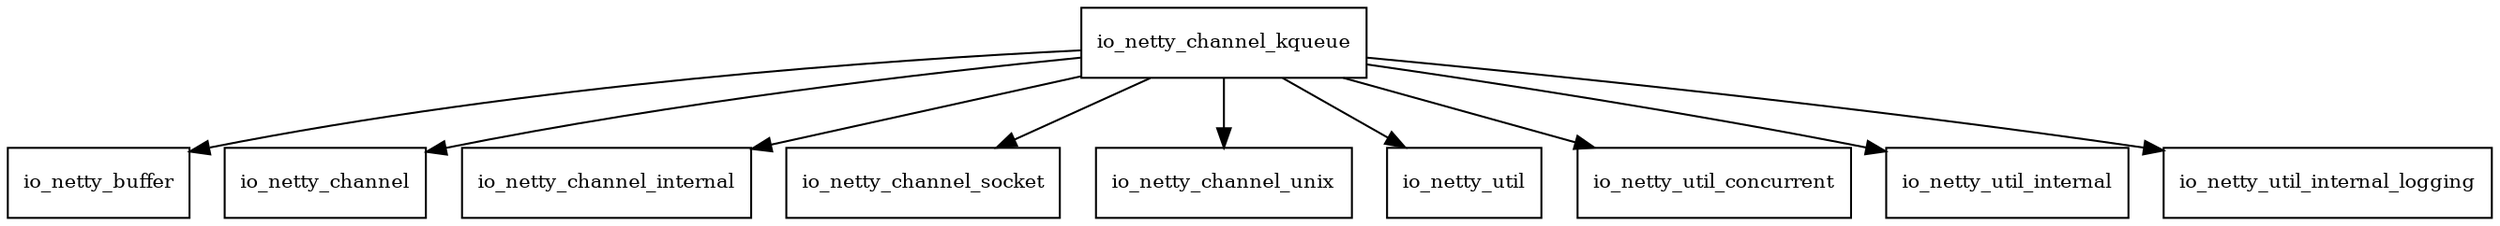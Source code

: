digraph netty_transport_native_kqueue_4_1_32_Final_osx_x86_64_package_dependencies {
  node [shape = box, fontsize=10.0];
  io_netty_channel_kqueue -> io_netty_buffer;
  io_netty_channel_kqueue -> io_netty_channel;
  io_netty_channel_kqueue -> io_netty_channel_internal;
  io_netty_channel_kqueue -> io_netty_channel_socket;
  io_netty_channel_kqueue -> io_netty_channel_unix;
  io_netty_channel_kqueue -> io_netty_util;
  io_netty_channel_kqueue -> io_netty_util_concurrent;
  io_netty_channel_kqueue -> io_netty_util_internal;
  io_netty_channel_kqueue -> io_netty_util_internal_logging;
}

